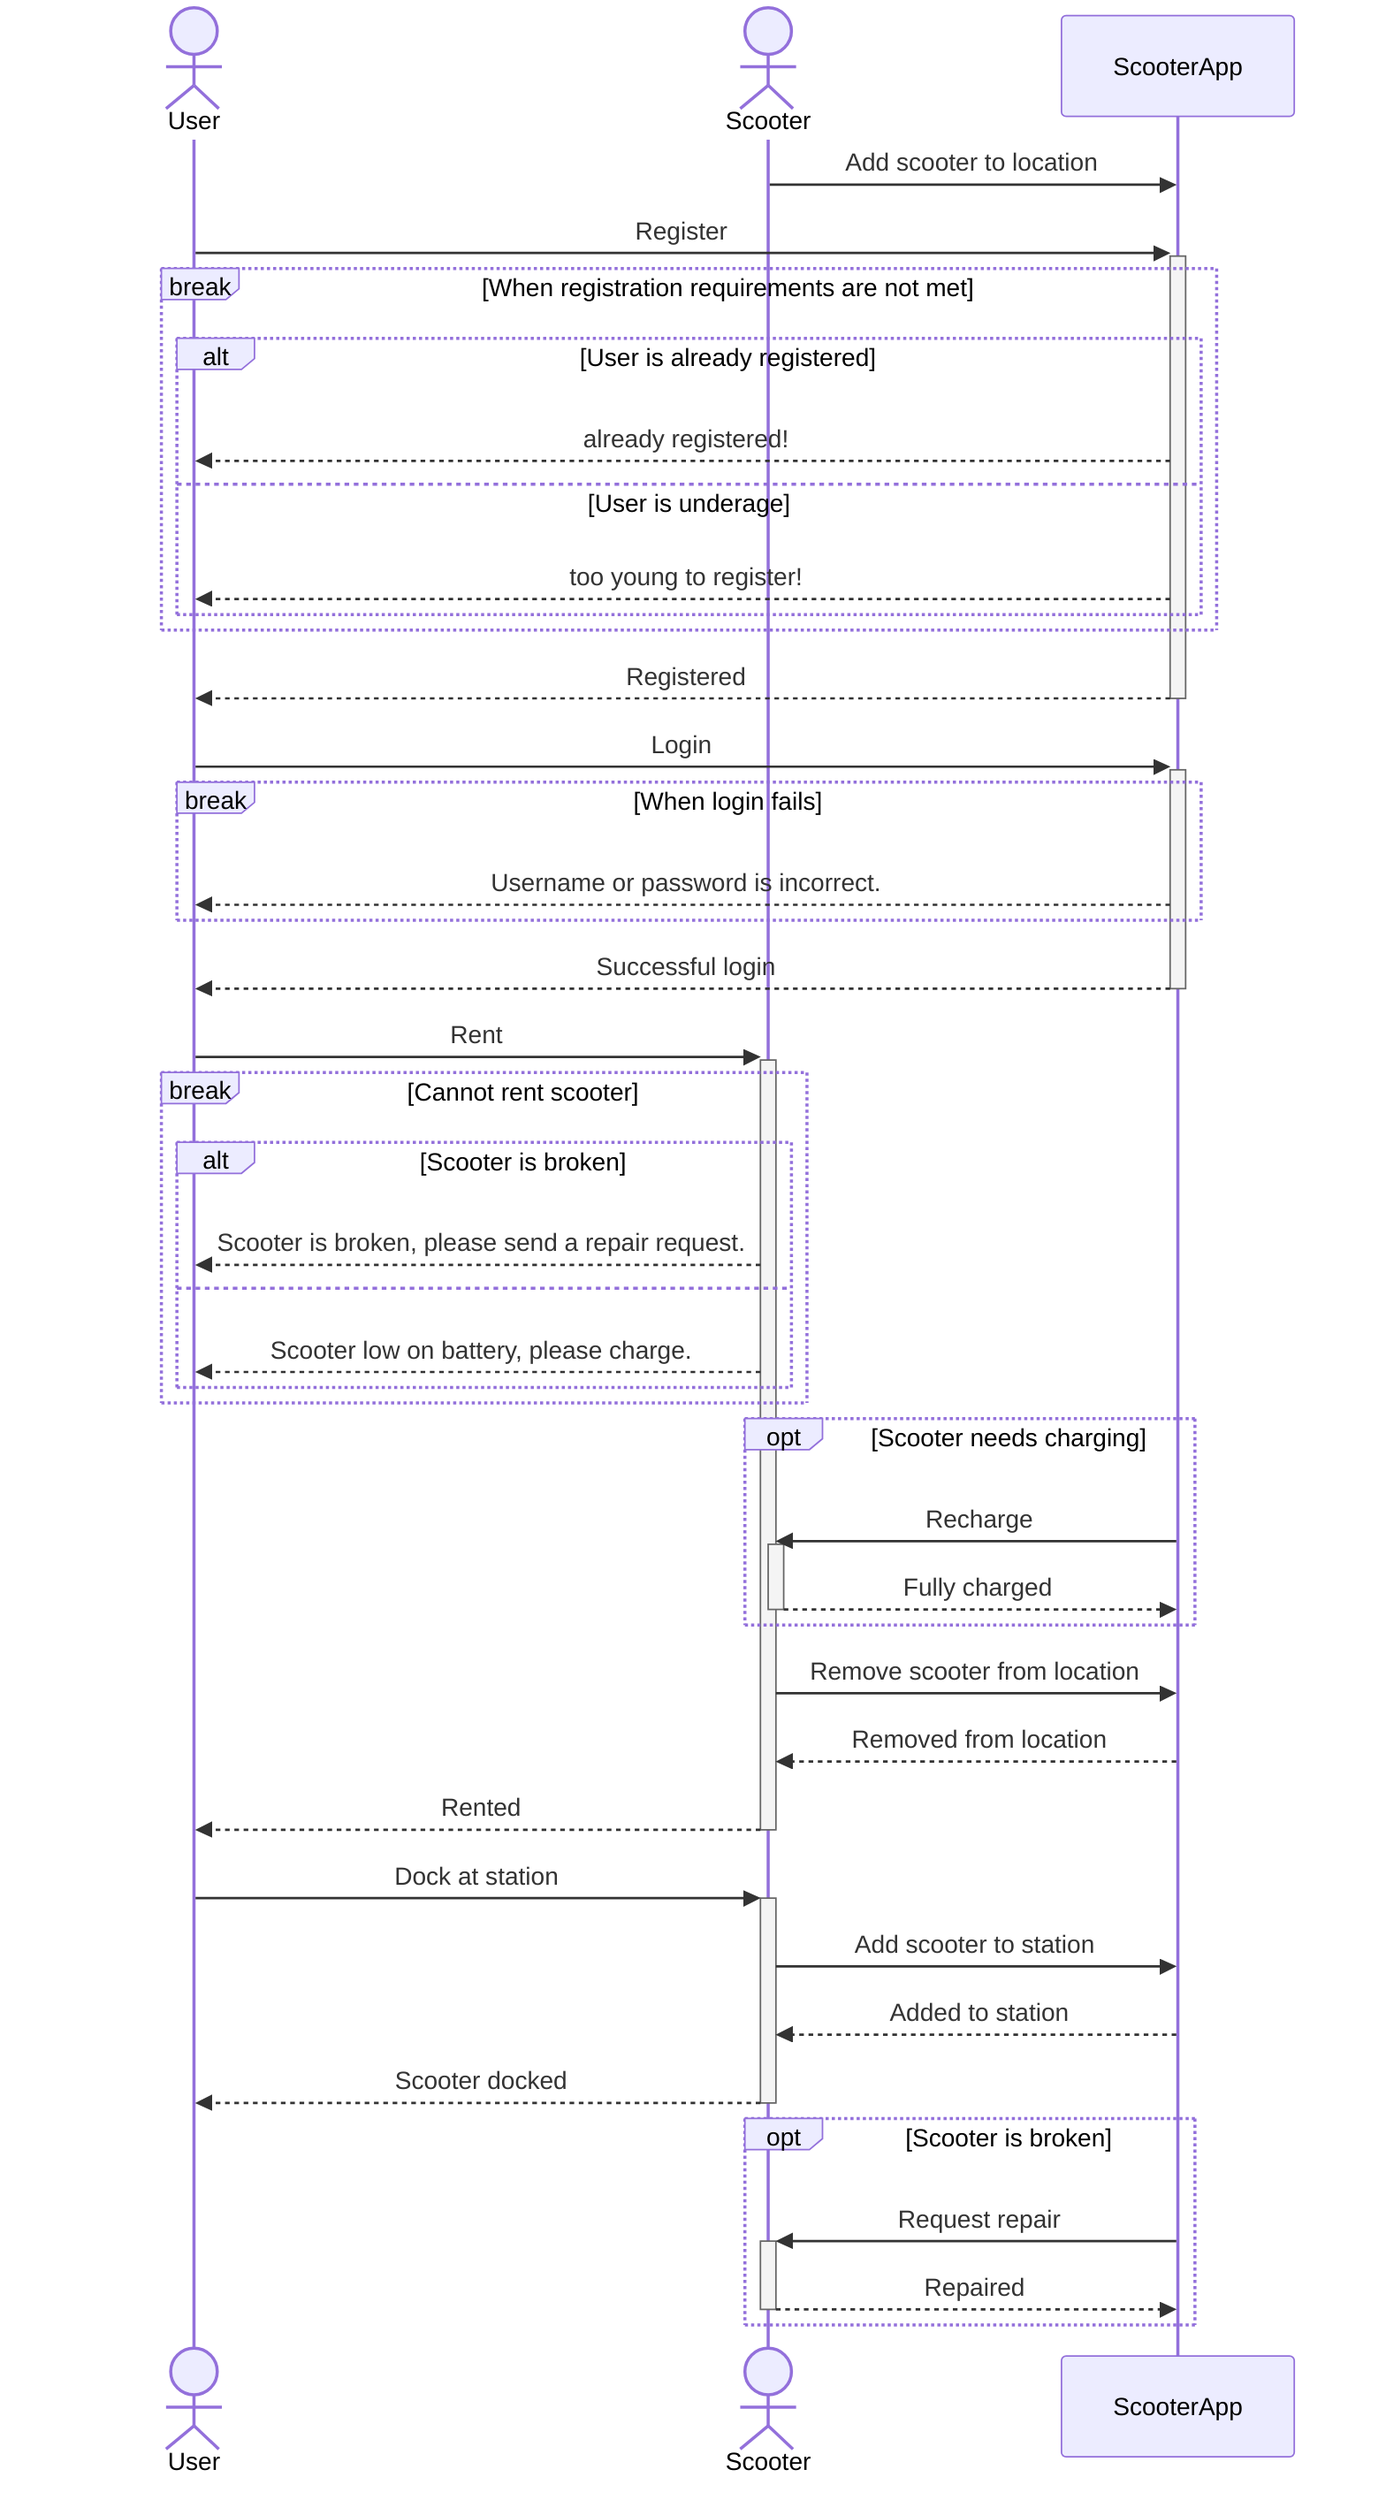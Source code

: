 sequenceDiagram
    actor User
    actor Scooter
    Scooter ->> ScooterApp: Add scooter to location
    User ->>+ ScooterApp: Register
    break When registration requirements are not met
        alt User is already registered
            ScooterApp -->> User: already registered!
        else User is underage
            ScooterApp -->> User: too young to register!
        end
    end
    ScooterApp -->>- User: Registered
    User ->>+ ScooterApp: Login
    break When login fails
        ScooterApp -->> User: Username or password is incorrect.
    end
    ScooterApp -->>- User: Successful login
    User ->>+ Scooter: Rent
    break Cannot rent scooter
        alt Scooter is broken
            Scooter -->> User: Scooter is broken, please send a repair request.
        else
            Scooter -->> User: Scooter low on battery, please charge.
        end
    end
    opt Scooter needs charging
        ScooterApp ->>+ Scooter: Recharge
        Scooter -->>- ScooterApp: Fully charged
    end
    Scooter ->> ScooterApp: Remove scooter from location
    ScooterApp -->> Scooter: Removed from location
    Scooter -->>- User: Rented
    User ->>+ Scooter: Dock at station
    Scooter ->> ScooterApp: Add scooter to station
    ScooterApp -->> Scooter: Added to station
    Scooter -->>- User: Scooter docked
    opt Scooter is broken
        ScooterApp ->>+ Scooter: Request repair
        Scooter -->>- ScooterApp: Repaired
    end